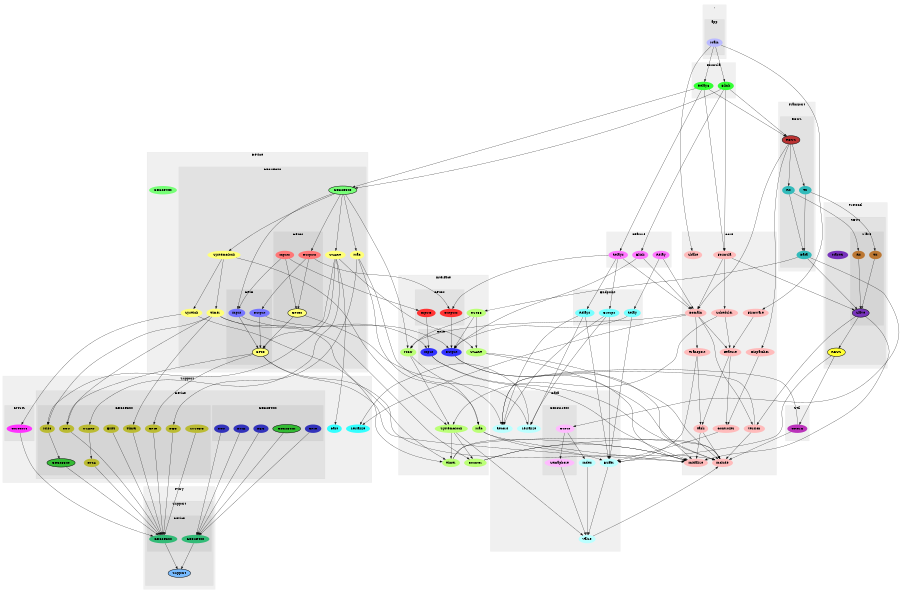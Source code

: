digraph G {
size="6,4";
ratio="fill";
subgraph cluster_0 {
label=".";
color="#0000000F";
style="filled";
subgraph cluster_1 {
label="app";
color="#0000000F";
style="filled";
u0[label="Main",style="filled",fillcolor="#bbbbff",penwidth="0"];

}

}
subgraph cluster_2 {
label="Core";
color="#0000000F";
style="filled";
u3[label="Include",style="filled",fillcolor="#ffbbbb",penwidth="0"];
u4[label="Scheduler",style="filled",fillcolor="#ffbbbb",penwidth="0"];
u5[label="Firmware",style="filled",fillcolor="#ffbbbb",penwidth="0"];
u6[label="Initialize",style="filled",fillcolor="#ffbbbb",penwidth="0"];
u7[label="Transport",style="filled",fillcolor="#ffbbbb",penwidth="0"];
u8[label="Formula",style="filled",fillcolor="#ffbbbb",penwidth="0"];
u9[label="Domain",style="filled",fillcolor="#ffbbbb",penwidth="0"];
u10[label="Version",style="filled",fillcolor="#ffbbbb",penwidth="0"];
u11[label="Controller",style="filled",fillcolor="#ffbbbb",penwidth="0"];
u12[label="Task",style="filled",fillcolor="#ffbbbb",penwidth="0"];
u13[label="Dispatcher",style="filled",fillcolor="#ffbbbb",penwidth="0"];
u14[label="Feature",style="filled",fillcolor="#ffbbbb",penwidth="0"];
u15[label="Shake",style="filled",fillcolor="#ffbbbb",penwidth="0"];

}
subgraph cluster_3 {
label="Data";
color="#0000000F";
style="filled";
u16[label="Record",style="filled",fillcolor="#bbffff",penwidth="0"];
u17[label="Buffer",style="filled",fillcolor="#bbffff",penwidth="0"];
u18[label="Value",style="filled",fillcolor="#bbffff",penwidth="0"];
u19[label="Index",style="filled",fillcolor="#bbffff",penwidth="0"];
u22[label="Serialize",style="filled",fillcolor="#bbffff",penwidth="0"];
subgraph cluster_4 {
label="Concurrent";
color="#0000000F";
style="filled";
u20[label="Queue",style="filled",fillcolor="#ffbbff",penwidth="0"];
u21[label="Semaphore",style="filled",fillcolor="#ffbbff",penwidth="0"];

}

}
subgraph cluster_5 {
label="Device";
color="#0000000F";
style="filled";
u23[label="GD32F4xx",style="filled",fillcolor="#77ff77",penwidth="0"];
subgraph cluster_6 {
label="GD32F3x0";
color="#0000000F";
style="filled";
u35[label="GD32F3x0",style="filled,bold",fillcolor="#77ff77"];
u25[label="Mac",style="filled",fillcolor="#ffff77",penwidth="0"];
u29[label="SysTick",style="filled",fillcolor="#ffff77",penwidth="0"];
u30[label="SystemClock",style="filled",fillcolor="#ffff77",penwidth="0"];
u33[label="USART",style="filled",fillcolor="#ffff77",penwidth="0"];
u34[label="Timer",style="filled",fillcolor="#ffff77",penwidth="0"];
subgraph cluster_7 {
label="GPIO";
color="#0000000F";
style="filled";
u24[label="GPIO",style="filled,bold",fillcolor="#ffff77"];
u31[label="Input",style="filled",fillcolor="#7777ff",penwidth="0"];
u32[label="Output",style="filled",fillcolor="#7777ff",penwidth="0"];

}
subgraph cluster_8 {
label="GPIOs";
color="#0000000F";
style="filled";
u28[label="GPIOs",style="filled,bold",fillcolor="#ffff77"];
u26[label="Inputs",style="filled",fillcolor="#ff7777",penwidth="0"];
u27[label="Outputs",style="filled",fillcolor="#ff7777",penwidth="0"];

}

}

}
subgraph cluster_9 {
label="Endpoint";
color="#0000000F";
style="filled";
u36[label="Relay",style="filled",fillcolor="#77ffff",penwidth="0"];
u37[label="Groups",style="filled",fillcolor="#77ffff",penwidth="0"];
u38[label="Relays",style="filled",fillcolor="#77ffff",penwidth="0"];

}
subgraph cluster_10 {
label="Feature";
color="#0000000F";
style="filled";
u39[label="Relay",style="filled",fillcolor="#ff77ff",penwidth="0"];
u40[label="Relays",style="filled",fillcolor="#ff77ff",penwidth="0"];
u41[label="Blink",style="filled",fillcolor="#ff77ff",penwidth="0"];

}
subgraph cluster_11 {
label="Formula";
color="#0000000F";
style="filled";
u1[label="Relay6",style="filled",fillcolor="#33ff33",penwidth="0"];
u2[label="Blink",style="filled",fillcolor="#33ff33",penwidth="0"];

}
subgraph cluster_12 {
label="Interface";
color="#0000000F";
style="filled";
u42[label="MCU",style="filled",fillcolor="#bbff77",penwidth="0"];
u43[label="Mac",style="filled",fillcolor="#bbff77",penwidth="0"];
u44[label="Counter",style="filled",fillcolor="#bbff77",penwidth="0"];
u47[label="RS485",style="filled",fillcolor="#bbff77",penwidth="0"];
u48[label="SystemClock",style="filled",fillcolor="#bbff77",penwidth="0"];
u51[label="USART",style="filled",fillcolor="#bbff77",penwidth="0"];
u52[label="Timer",style="filled",fillcolor="#bbff77",penwidth="0"];
subgraph cluster_13 {
label="GPIO";
color="#0000000F";
style="filled";
u49[label="Input",style="filled",fillcolor="#3333ff",penwidth="0"];
u50[label="Output",style="filled",fillcolor="#3333ff",penwidth="0"];

}
subgraph cluster_14 {
label="GPIOs";
color="#0000000F";
style="filled";
u45[label="Inputs",style="filled",fillcolor="#ff3333",penwidth="0"];
u46[label="Outputs",style="filled",fillcolor="#ff3333",penwidth="0"];

}

}
subgraph cluster_15 {
label="Ivory";
color="#0000000F";
style="filled";
subgraph cluster_16 {
label="Support";
color="#0000000F";
style="filled";
u55[label="Support",style="filled,bold",fillcolor="#77bbff"];
subgraph cluster_17 {
label="Device";
color="#0000000F";
style="filled";
u53[label="GD32F4xx",style="filled",fillcolor="#33bb77",penwidth="0"];
u54[label="GD32F3x0",style="filled",fillcolor="#33bb77",penwidth="0"];

}

}

}
subgraph cluster_18 {
label="Protocol";
color="#0000000F";
style="filled";
subgraph cluster_19 {
label="RBUS";
color="#0000000F";
style="filled";
u60[label="RBUS",style="filled,bold",fillcolor="#ffff33"];
u57[label="Master",style="filled",fillcolor="#7733bb",penwidth="0"];
subgraph cluster_20 {
label="Slave";
color="#0000000F";
style="filled";
u56[label="Slave",style="filled,bold",fillcolor="#7733bb"];
u58[label="Tx",style="filled",fillcolor="#bb7733",penwidth="0"];
u59[label="Rx",style="filled",fillcolor="#bb7733",penwidth="0"];

}

}

}
subgraph cluster_21 {
label="Support";
color="#0000000F";
style="filled";
u62[label="Cast",style="filled",fillcolor="#33ffff",penwidth="0"];
u63[label="Serialize",style="filled",fillcolor="#33ffff",penwidth="0"];
subgraph cluster_22 {
label="CMSIS";
color="#0000000F";
style="filled";
u61[label="CoreCM4",style="filled",fillcolor="#ff33ff",penwidth="0"];

}
subgraph cluster_23 {
label="Device";
color="#0000000F";
style="filled";
subgraph cluster_24 {
label="GD32F3x0";
color="#0000000F";
style="filled";
u78[label="GD32F3x0",style="filled,bold",fillcolor="#33bb33"];
u69[label="GPIO",style="filled",fillcolor="#bbbb33",penwidth="0"];
u70[label="SYSCFG",style="filled",fillcolor="#bbbb33",penwidth="0"];
u71[label="RCU",style="filled",fillcolor="#bbbb33",penwidth="0"];
u72[label="EXTI",style="filled",fillcolor="#bbbb33",penwidth="0"];
u73[label="Misc",style="filled",fillcolor="#bbbb33",penwidth="0"];
u74[label="DMA",style="filled",fillcolor="#bbbb33",penwidth="0"];
u75[label="USART",style="filled",fillcolor="#bbbb33",penwidth="0"];
u76[label="Timer",style="filled",fillcolor="#bbbb33",penwidth="0"];
u77[label="DBG",style="filled",fillcolor="#bbbb33",penwidth="0"];

}
subgraph cluster_25 {
label="GD32F4xx";
color="#0000000F";
style="filled";
u64[label="GD32F4xx",style="filled,bold",fillcolor="#33bb33"];
u65[label="GPIO",style="filled",fillcolor="#3333bb",penwidth="0"];
u66[label="RCU",style="filled",fillcolor="#3333bb",penwidth="0"];
u67[label="DMA",style="filled",fillcolor="#3333bb",penwidth="0"];
u68[label="DBG",style="filled",fillcolor="#3333bb",penwidth="0"];

}

}

}
subgraph cluster_26 {
label="Transport";
color="#0000000F";
style="filled";
subgraph cluster_27 {
label="RBUS";
color="#0000000F";
style="filled";
u82[label="RBUS",style="filled,bold",fillcolor="#bb3333"];
u79[label="Data",style="filled",fillcolor="#33bbbb",penwidth="0"];
u80[label="Tx",style="filled",fillcolor="#33bbbb",penwidth="0"];
u81[label="Rx",style="filled",fillcolor="#33bbbb",penwidth="0"];

}

}
subgraph cluster_28 {
label="Util";
color="#0000000F";
style="filled";
u83[label="CRC16",style="filled",fillcolor="#bb33bb",penwidth="0"];

}
u0 -> u1;
u0 -> u2;
u0 -> u5;
u0 -> u15;
u1 -> u8;
u1 -> u35;
u1 -> u40;
u1 -> u82;
u2 -> u8;
u2 -> u35;
u2 -> u41;
u2 -> u82;
u4 -> u14;
u4 -> u48;
u5 -> u14;
u7 -> u12;
u7 -> u17;
u8 -> u4;
u8 -> u9;
u8 -> u56;
u9 -> u7;
u9 -> u10;
u9 -> u14;
u9 -> u42;
u9 -> u63;
u10 -> u3;
u10 -> u16;
u11 -> u17;
u12 -> u3;
u12 -> u6;
u13 -> u11;
u14 -> u11;
u14 -> u12;
u17 -> u18;
u18 -> u3;
u19 -> u18;
u20 -> u19;
u20 -> u21;
u21 -> u18;
u22 -> u63;
u24 -> u3;
u24 -> u6;
u24 -> u69;
u24 -> u71;
u25 -> u22;
u25 -> u43;
u25 -> u77;
u26 -> u28;
u26 -> u31;
u26 -> u45;
u27 -> u28;
u27 -> u32;
u27 -> u46;
u28 -> u16;
u28 -> u24;
u29 -> u52;
u29 -> u61;
u30 -> u29;
u30 -> u34;
u30 -> u48;
u31 -> u24;
u31 -> u49;
u32 -> u24;
u32 -> u50;
u33 -> u24;
u33 -> u51;
u33 -> u62;
u33 -> u73;
u33 -> u75;
u34 -> u44;
u34 -> u52;
u34 -> u71;
u34 -> u73;
u34 -> u76;
u35 -> u25;
u35 -> u27;
u35 -> u30;
u35 -> u31;
u35 -> u33;
u35 -> u42;
u36 -> u17;
u36 -> u50;
u37 -> u16;
u37 -> u17;
u37 -> u22;
u38 -> u16;
u38 -> u17;
u38 -> u22;
u39 -> u9;
u39 -> u36;
u40 -> u9;
u40 -> u37;
u40 -> u38;
u40 -> u46;
u41 -> u9;
u41 -> u50;
u42 -> u43;
u42 -> u48;
u43 -> u6;
u43 -> u17;
u44 -> u3;
u44 -> u6;
u45 -> u49;
u46 -> u50;
u47 -> u42;
u47 -> u50;
u47 -> u51;
u48 -> u18;
u48 -> u44;
u48 -> u52;
u49 -> u3;
u49 -> u6;
u50 -> u3;
u50 -> u6;
u51 -> u3;
u51 -> u6;
u52 -> u3;
u52 -> u6;
u53 -> u55;
u54 -> u55;
u56 -> u6;
u56 -> u10;
u56 -> u60;
u58 -> u56;
u59 -> u56;
u60 -> u17;
u60 -> u83;
u61 -> u54;
u64 -> u53;
u65 -> u53;
u66 -> u53;
u67 -> u53;
u68 -> u53;
u69 -> u54;
u70 -> u54;
u71 -> u54;
u72 -> u54;
u73 -> u78;
u74 -> u54;
u75 -> u74;
u76 -> u54;
u77 -> u54;
u78 -> u54;
u79 -> u20;
u79 -> u47;
u79 -> u56;
u80 -> u58;
u80 -> u79;
u81 -> u59;
u81 -> u79;
u82 -> u9;
u82 -> u13;
u82 -> u80;
u82 -> u81;
u83 -> u3;
u83 -> u16;

}
